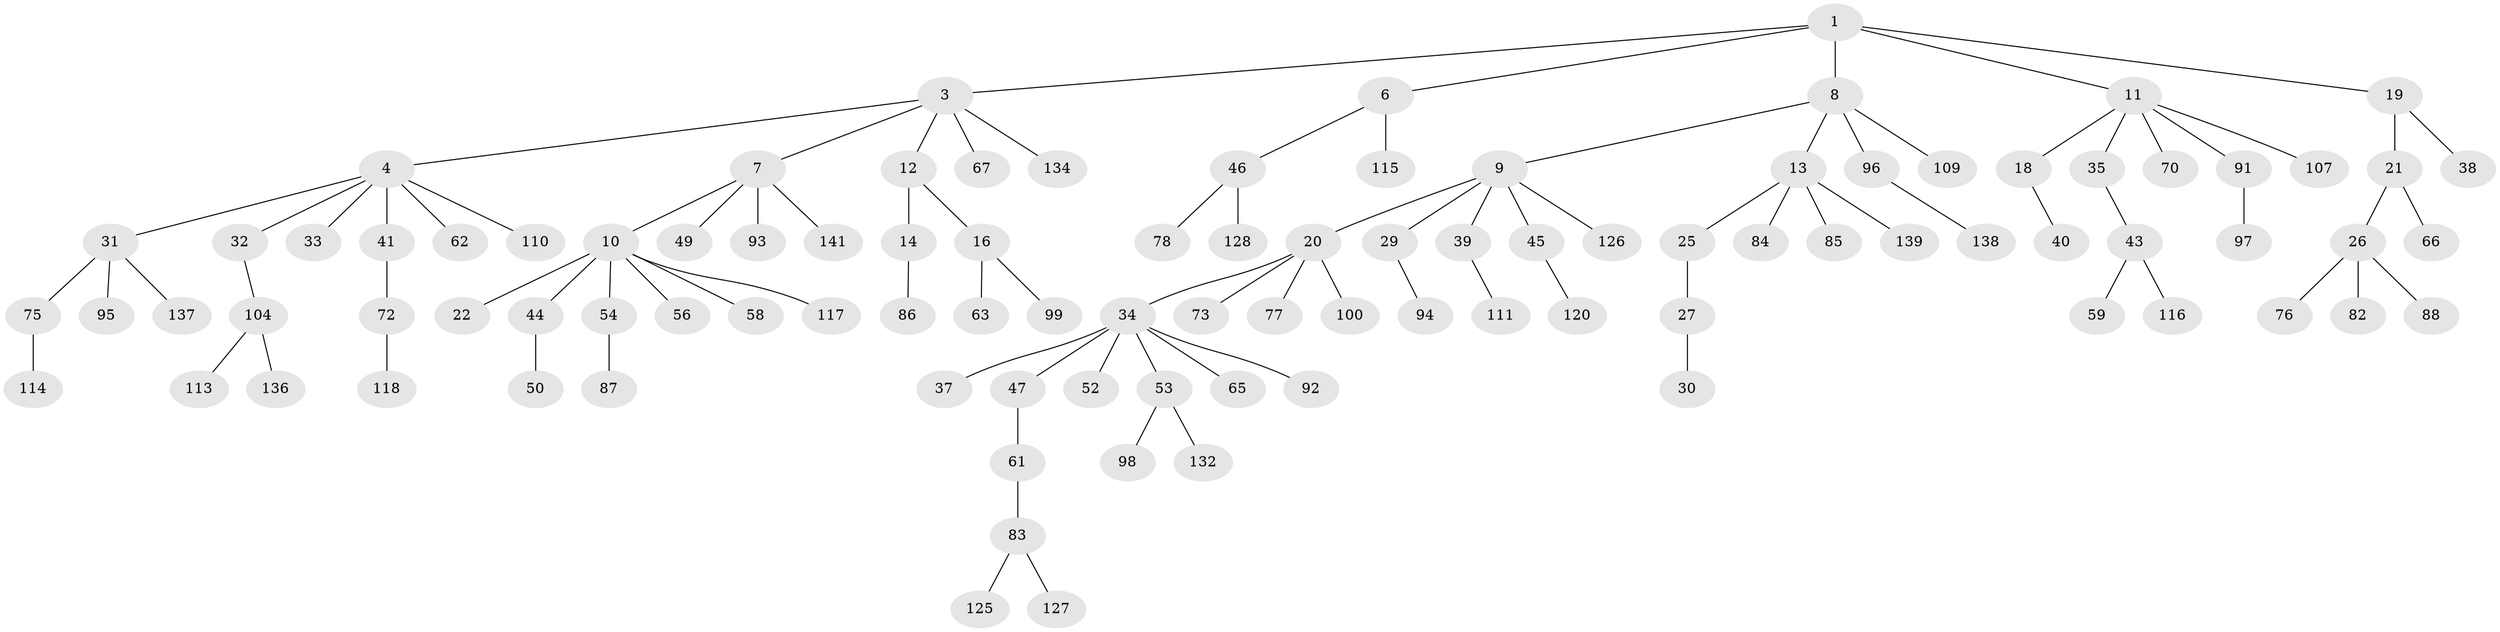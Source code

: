 // Generated by graph-tools (version 1.1) at 2025/24/03/03/25 07:24:08]
// undirected, 99 vertices, 98 edges
graph export_dot {
graph [start="1"]
  node [color=gray90,style=filled];
  1 [super="+2"];
  3 [super="+79"];
  4 [super="+5"];
  6 [super="+74"];
  7 [super="+89"];
  8 [super="+24"];
  9 [super="+15"];
  10 [super="+28"];
  11 [super="+17"];
  12;
  13 [super="+23"];
  14 [super="+68"];
  16 [super="+121"];
  18 [super="+51"];
  19;
  20 [super="+57"];
  21 [super="+48"];
  22;
  25;
  26 [super="+42"];
  27 [super="+108"];
  29 [super="+143"];
  30;
  31 [super="+80"];
  32;
  33 [super="+71"];
  34 [super="+36"];
  35;
  37 [super="+64"];
  38 [super="+60"];
  39 [super="+144"];
  40 [super="+145"];
  41 [super="+69"];
  43 [super="+105"];
  44;
  45 [super="+112"];
  46;
  47;
  49;
  50;
  52;
  53 [super="+81"];
  54 [super="+55"];
  56 [super="+90"];
  58 [super="+102"];
  59;
  61 [super="+135"];
  62;
  63;
  65;
  66;
  67;
  70 [super="+119"];
  72;
  73 [super="+130"];
  75 [super="+101"];
  76;
  77;
  78 [super="+140"];
  82;
  83 [super="+122"];
  84;
  85;
  86 [super="+123"];
  87;
  88;
  91;
  92;
  93;
  94;
  95;
  96 [super="+103"];
  97;
  98;
  99;
  100;
  104 [super="+106"];
  107;
  109;
  110;
  111 [super="+129"];
  113 [super="+124"];
  114;
  115;
  116 [super="+131"];
  117;
  118;
  120;
  125;
  126;
  127 [super="+133"];
  128;
  132;
  134;
  136;
  137;
  138;
  139 [super="+142"];
  141;
  1 -- 3;
  1 -- 19;
  1 -- 6;
  1 -- 8;
  1 -- 11;
  3 -- 4;
  3 -- 7;
  3 -- 12;
  3 -- 67;
  3 -- 134;
  4 -- 31;
  4 -- 32;
  4 -- 110;
  4 -- 33;
  4 -- 62;
  4 -- 41;
  6 -- 46;
  6 -- 115;
  7 -- 10;
  7 -- 49;
  7 -- 141;
  7 -- 93;
  8 -- 9;
  8 -- 13;
  8 -- 96;
  8 -- 109;
  9 -- 39;
  9 -- 45;
  9 -- 126;
  9 -- 20;
  9 -- 29;
  10 -- 22;
  10 -- 117;
  10 -- 58;
  10 -- 54;
  10 -- 56;
  10 -- 44;
  11 -- 35;
  11 -- 70;
  11 -- 107;
  11 -- 91;
  11 -- 18;
  12 -- 14;
  12 -- 16;
  13 -- 85;
  13 -- 139;
  13 -- 25;
  13 -- 84;
  14 -- 86;
  16 -- 63;
  16 -- 99;
  18 -- 40;
  19 -- 21;
  19 -- 38;
  20 -- 34;
  20 -- 73;
  20 -- 100;
  20 -- 77;
  21 -- 26;
  21 -- 66;
  25 -- 27;
  26 -- 76;
  26 -- 88;
  26 -- 82;
  27 -- 30;
  29 -- 94;
  31 -- 75;
  31 -- 137;
  31 -- 95;
  32 -- 104;
  34 -- 65;
  34 -- 52;
  34 -- 37;
  34 -- 53;
  34 -- 92;
  34 -- 47;
  35 -- 43;
  39 -- 111;
  41 -- 72;
  43 -- 59;
  43 -- 116;
  44 -- 50;
  45 -- 120;
  46 -- 78;
  46 -- 128;
  47 -- 61;
  53 -- 98;
  53 -- 132;
  54 -- 87;
  61 -- 83;
  72 -- 118;
  75 -- 114;
  83 -- 125;
  83 -- 127;
  91 -- 97;
  96 -- 138;
  104 -- 113;
  104 -- 136;
}
